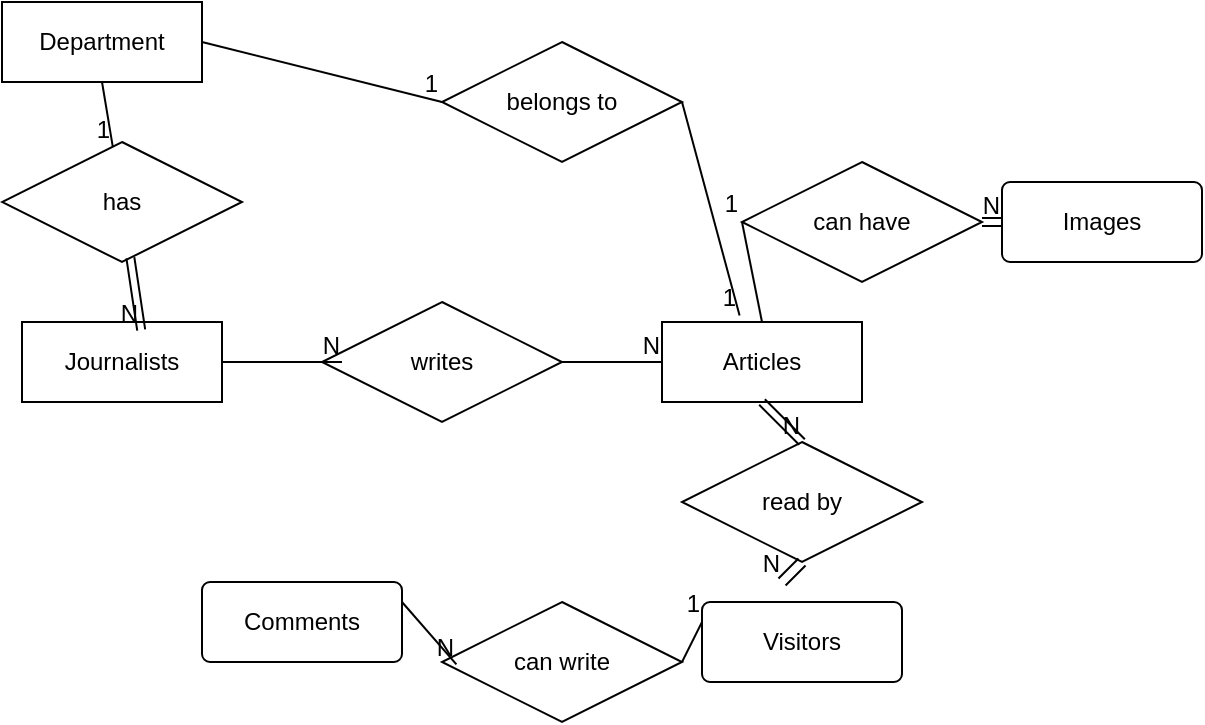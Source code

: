 <mxfile version="27.2.0">
  <diagram name="Page-1" id="e5uHtqJamplSsoj7FQeI">
    <mxGraphModel dx="1042" dy="527" grid="1" gridSize="10" guides="1" tooltips="1" connect="1" arrows="1" fold="1" page="1" pageScale="1" pageWidth="827" pageHeight="1169" math="0" shadow="0">
      <root>
        <mxCell id="0" />
        <mxCell id="1" parent="0" />
        <mxCell id="bsJzUgRQi4Uxfrx7q6GA-1" value="Images" style="rounded=1;arcSize=10;whiteSpace=wrap;html=1;align=center;" vertex="1" parent="1">
          <mxGeometry x="630" y="320" width="100" height="40" as="geometry" />
        </mxCell>
        <mxCell id="bsJzUgRQi4Uxfrx7q6GA-2" value="Articles" style="whiteSpace=wrap;html=1;align=center;" vertex="1" parent="1">
          <mxGeometry x="460" y="390" width="100" height="40" as="geometry" />
        </mxCell>
        <mxCell id="bsJzUgRQi4Uxfrx7q6GA-3" value="Journalists" style="whiteSpace=wrap;html=1;align=center;" vertex="1" parent="1">
          <mxGeometry x="140" y="390" width="100" height="40" as="geometry" />
        </mxCell>
        <mxCell id="bsJzUgRQi4Uxfrx7q6GA-4" value="Department" style="whiteSpace=wrap;html=1;align=center;" vertex="1" parent="1">
          <mxGeometry x="130" y="230" width="100" height="40" as="geometry" />
        </mxCell>
        <mxCell id="bsJzUgRQi4Uxfrx7q6GA-5" value="belongs to" style="shape=rhombus;perimeter=rhombusPerimeter;whiteSpace=wrap;html=1;align=center;" vertex="1" parent="1">
          <mxGeometry x="350" y="250" width="120" height="60" as="geometry" />
        </mxCell>
        <mxCell id="bsJzUgRQi4Uxfrx7q6GA-6" value="writes" style="shape=rhombus;perimeter=rhombusPerimeter;whiteSpace=wrap;html=1;align=center;" vertex="1" parent="1">
          <mxGeometry x="290" y="380" width="120" height="60" as="geometry" />
        </mxCell>
        <mxCell id="bsJzUgRQi4Uxfrx7q6GA-7" value="has" style="shape=rhombus;perimeter=rhombusPerimeter;whiteSpace=wrap;html=1;align=center;" vertex="1" parent="1">
          <mxGeometry x="130" y="300" width="120" height="60" as="geometry" />
        </mxCell>
        <mxCell id="bsJzUgRQi4Uxfrx7q6GA-8" value="can have" style="shape=rhombus;perimeter=rhombusPerimeter;whiteSpace=wrap;html=1;align=center;" vertex="1" parent="1">
          <mxGeometry x="500" y="310" width="120" height="60" as="geometry" />
        </mxCell>
        <mxCell id="bsJzUgRQi4Uxfrx7q6GA-9" value="Visitors" style="rounded=1;arcSize=10;whiteSpace=wrap;html=1;align=center;" vertex="1" parent="1">
          <mxGeometry x="480" y="530" width="100" height="40" as="geometry" />
        </mxCell>
        <mxCell id="bsJzUgRQi4Uxfrx7q6GA-10" value="read by" style="shape=rhombus;perimeter=rhombusPerimeter;whiteSpace=wrap;html=1;align=center;" vertex="1" parent="1">
          <mxGeometry x="470" y="450" width="120" height="60" as="geometry" />
        </mxCell>
        <mxCell id="bsJzUgRQi4Uxfrx7q6GA-11" value="Comments" style="rounded=1;arcSize=10;whiteSpace=wrap;html=1;align=center;" vertex="1" parent="1">
          <mxGeometry x="230" y="520" width="100" height="40" as="geometry" />
        </mxCell>
        <mxCell id="bsJzUgRQi4Uxfrx7q6GA-12" value="can write" style="shape=rhombus;perimeter=rhombusPerimeter;whiteSpace=wrap;html=1;align=center;" vertex="1" parent="1">
          <mxGeometry x="350" y="530" width="120" height="60" as="geometry" />
        </mxCell>
        <mxCell id="bsJzUgRQi4Uxfrx7q6GA-13" value="" style="endArrow=none;html=1;rounded=0;exitX=0.5;exitY=1;exitDx=0;exitDy=0;" edge="1" parent="1" source="bsJzUgRQi4Uxfrx7q6GA-4" target="bsJzUgRQi4Uxfrx7q6GA-7">
          <mxGeometry relative="1" as="geometry">
            <mxPoint x="330" y="400" as="sourcePoint" />
            <mxPoint x="490" y="400" as="targetPoint" />
          </mxGeometry>
        </mxCell>
        <mxCell id="bsJzUgRQi4Uxfrx7q6GA-14" value="1" style="resizable=0;html=1;whiteSpace=wrap;align=right;verticalAlign=bottom;" connectable="0" vertex="1" parent="bsJzUgRQi4Uxfrx7q6GA-13">
          <mxGeometry x="1" relative="1" as="geometry" />
        </mxCell>
        <mxCell id="bsJzUgRQi4Uxfrx7q6GA-15" value="" style="shape=link;html=1;rounded=0;entryX=0.596;entryY=0.1;entryDx=0;entryDy=0;entryPerimeter=0;" edge="1" parent="1" source="bsJzUgRQi4Uxfrx7q6GA-7" target="bsJzUgRQi4Uxfrx7q6GA-3">
          <mxGeometry relative="1" as="geometry">
            <mxPoint x="330" y="400" as="sourcePoint" />
            <mxPoint x="490" y="400" as="targetPoint" />
          </mxGeometry>
        </mxCell>
        <mxCell id="bsJzUgRQi4Uxfrx7q6GA-16" value="N" style="resizable=0;html=1;whiteSpace=wrap;align=right;verticalAlign=bottom;" connectable="0" vertex="1" parent="bsJzUgRQi4Uxfrx7q6GA-15">
          <mxGeometry x="1" relative="1" as="geometry" />
        </mxCell>
        <mxCell id="bsJzUgRQi4Uxfrx7q6GA-17" value="" style="endArrow=none;html=1;rounded=0;exitX=1;exitY=0.5;exitDx=0;exitDy=0;" edge="1" parent="1" source="bsJzUgRQi4Uxfrx7q6GA-3">
          <mxGeometry relative="1" as="geometry">
            <mxPoint x="330" y="400" as="sourcePoint" />
            <mxPoint x="300" y="410" as="targetPoint" />
          </mxGeometry>
        </mxCell>
        <mxCell id="bsJzUgRQi4Uxfrx7q6GA-18" value="N" style="resizable=0;html=1;whiteSpace=wrap;align=right;verticalAlign=bottom;" connectable="0" vertex="1" parent="bsJzUgRQi4Uxfrx7q6GA-17">
          <mxGeometry x="1" relative="1" as="geometry" />
        </mxCell>
        <mxCell id="bsJzUgRQi4Uxfrx7q6GA-19" value="" style="endArrow=none;html=1;rounded=0;exitX=1;exitY=0.5;exitDx=0;exitDy=0;entryX=0.388;entryY=-0.08;entryDx=0;entryDy=0;entryPerimeter=0;" edge="1" parent="1" source="bsJzUgRQi4Uxfrx7q6GA-5" target="bsJzUgRQi4Uxfrx7q6GA-2">
          <mxGeometry relative="1" as="geometry">
            <mxPoint x="330" y="400" as="sourcePoint" />
            <mxPoint x="490" y="400" as="targetPoint" />
          </mxGeometry>
        </mxCell>
        <mxCell id="bsJzUgRQi4Uxfrx7q6GA-20" value="1" style="resizable=0;html=1;whiteSpace=wrap;align=right;verticalAlign=bottom;" connectable="0" vertex="1" parent="bsJzUgRQi4Uxfrx7q6GA-19">
          <mxGeometry x="1" relative="1" as="geometry" />
        </mxCell>
        <mxCell id="bsJzUgRQi4Uxfrx7q6GA-21" value="" style="endArrow=none;html=1;rounded=0;exitX=1;exitY=0.5;exitDx=0;exitDy=0;entryX=0;entryY=0.5;entryDx=0;entryDy=0;" edge="1" parent="1" source="bsJzUgRQi4Uxfrx7q6GA-6" target="bsJzUgRQi4Uxfrx7q6GA-2">
          <mxGeometry relative="1" as="geometry">
            <mxPoint x="330" y="400" as="sourcePoint" />
            <mxPoint x="490" y="400" as="targetPoint" />
          </mxGeometry>
        </mxCell>
        <mxCell id="bsJzUgRQi4Uxfrx7q6GA-22" value="N" style="resizable=0;html=1;whiteSpace=wrap;align=right;verticalAlign=bottom;" connectable="0" vertex="1" parent="bsJzUgRQi4Uxfrx7q6GA-21">
          <mxGeometry x="1" relative="1" as="geometry" />
        </mxCell>
        <mxCell id="bsJzUgRQi4Uxfrx7q6GA-23" value="" style="endArrow=none;html=1;rounded=0;exitX=1;exitY=0.5;exitDx=0;exitDy=0;entryX=0;entryY=0.5;entryDx=0;entryDy=0;" edge="1" parent="1" source="bsJzUgRQi4Uxfrx7q6GA-4" target="bsJzUgRQi4Uxfrx7q6GA-5">
          <mxGeometry relative="1" as="geometry">
            <mxPoint x="330" y="400" as="sourcePoint" />
            <mxPoint x="490" y="400" as="targetPoint" />
          </mxGeometry>
        </mxCell>
        <mxCell id="bsJzUgRQi4Uxfrx7q6GA-24" value="1" style="resizable=0;html=1;whiteSpace=wrap;align=right;verticalAlign=bottom;" connectable="0" vertex="1" parent="bsJzUgRQi4Uxfrx7q6GA-23">
          <mxGeometry x="1" relative="1" as="geometry" />
        </mxCell>
        <mxCell id="bsJzUgRQi4Uxfrx7q6GA-25" value="" style="endArrow=none;html=1;rounded=0;entryX=0;entryY=0.5;entryDx=0;entryDy=0;exitX=0.5;exitY=0;exitDx=0;exitDy=0;" edge="1" parent="1" source="bsJzUgRQi4Uxfrx7q6GA-2" target="bsJzUgRQi4Uxfrx7q6GA-8">
          <mxGeometry relative="1" as="geometry">
            <mxPoint x="330" y="400" as="sourcePoint" />
            <mxPoint x="490" y="400" as="targetPoint" />
          </mxGeometry>
        </mxCell>
        <mxCell id="bsJzUgRQi4Uxfrx7q6GA-26" value="1" style="resizable=0;html=1;whiteSpace=wrap;align=right;verticalAlign=bottom;" connectable="0" vertex="1" parent="bsJzUgRQi4Uxfrx7q6GA-25">
          <mxGeometry x="1" relative="1" as="geometry" />
        </mxCell>
        <mxCell id="bsJzUgRQi4Uxfrx7q6GA-27" value="" style="shape=link;html=1;rounded=0;entryX=0;entryY=0.5;entryDx=0;entryDy=0;" edge="1" parent="1" target="bsJzUgRQi4Uxfrx7q6GA-1">
          <mxGeometry relative="1" as="geometry">
            <mxPoint x="620" y="340" as="sourcePoint" />
            <mxPoint x="490" y="400" as="targetPoint" />
          </mxGeometry>
        </mxCell>
        <mxCell id="bsJzUgRQi4Uxfrx7q6GA-28" value="N" style="resizable=0;html=1;whiteSpace=wrap;align=right;verticalAlign=bottom;" connectable="0" vertex="1" parent="bsJzUgRQi4Uxfrx7q6GA-27">
          <mxGeometry x="1" relative="1" as="geometry" />
        </mxCell>
        <mxCell id="bsJzUgRQi4Uxfrx7q6GA-29" value="" style="shape=link;html=1;rounded=0;entryX=0.5;entryY=0;entryDx=0;entryDy=0;exitX=0.5;exitY=1;exitDx=0;exitDy=0;" edge="1" parent="1" source="bsJzUgRQi4Uxfrx7q6GA-2" target="bsJzUgRQi4Uxfrx7q6GA-10">
          <mxGeometry relative="1" as="geometry">
            <mxPoint x="330" y="400" as="sourcePoint" />
            <mxPoint x="490" y="400" as="targetPoint" />
          </mxGeometry>
        </mxCell>
        <mxCell id="bsJzUgRQi4Uxfrx7q6GA-30" value="N" style="resizable=0;html=1;whiteSpace=wrap;align=right;verticalAlign=bottom;" connectable="0" vertex="1" parent="bsJzUgRQi4Uxfrx7q6GA-29">
          <mxGeometry x="1" relative="1" as="geometry" />
        </mxCell>
        <mxCell id="bsJzUgRQi4Uxfrx7q6GA-31" value="" style="shape=link;html=1;rounded=0;exitX=0.5;exitY=1;exitDx=0;exitDy=0;width=-5;" edge="1" parent="1" source="bsJzUgRQi4Uxfrx7q6GA-10">
          <mxGeometry relative="1" as="geometry">
            <mxPoint x="330" y="400" as="sourcePoint" />
            <mxPoint x="520" y="520" as="targetPoint" />
          </mxGeometry>
        </mxCell>
        <mxCell id="bsJzUgRQi4Uxfrx7q6GA-32" value="N" style="resizable=0;html=1;whiteSpace=wrap;align=right;verticalAlign=bottom;" connectable="0" vertex="1" parent="bsJzUgRQi4Uxfrx7q6GA-31">
          <mxGeometry x="1" relative="1" as="geometry" />
        </mxCell>
        <mxCell id="bsJzUgRQi4Uxfrx7q6GA-33" value="" style="endArrow=none;html=1;rounded=0;exitX=1;exitY=0.5;exitDx=0;exitDy=0;entryX=0;entryY=0.25;entryDx=0;entryDy=0;" edge="1" parent="1" source="bsJzUgRQi4Uxfrx7q6GA-12" target="bsJzUgRQi4Uxfrx7q6GA-9">
          <mxGeometry relative="1" as="geometry">
            <mxPoint x="330" y="400" as="sourcePoint" />
            <mxPoint x="490" y="400" as="targetPoint" />
          </mxGeometry>
        </mxCell>
        <mxCell id="bsJzUgRQi4Uxfrx7q6GA-34" value="1" style="resizable=0;html=1;whiteSpace=wrap;align=right;verticalAlign=bottom;" connectable="0" vertex="1" parent="bsJzUgRQi4Uxfrx7q6GA-33">
          <mxGeometry x="1" relative="1" as="geometry" />
        </mxCell>
        <mxCell id="bsJzUgRQi4Uxfrx7q6GA-35" value="" style="endArrow=none;html=1;rounded=0;exitX=1;exitY=0.25;exitDx=0;exitDy=0;entryX=0.06;entryY=0.52;entryDx=0;entryDy=0;entryPerimeter=0;" edge="1" parent="1" source="bsJzUgRQi4Uxfrx7q6GA-11" target="bsJzUgRQi4Uxfrx7q6GA-12">
          <mxGeometry relative="1" as="geometry">
            <mxPoint x="330" y="400" as="sourcePoint" />
            <mxPoint x="490" y="400" as="targetPoint" />
          </mxGeometry>
        </mxCell>
        <mxCell id="bsJzUgRQi4Uxfrx7q6GA-36" value="N" style="resizable=0;html=1;whiteSpace=wrap;align=right;verticalAlign=bottom;" connectable="0" vertex="1" parent="bsJzUgRQi4Uxfrx7q6GA-35">
          <mxGeometry x="1" relative="1" as="geometry" />
        </mxCell>
      </root>
    </mxGraphModel>
  </diagram>
</mxfile>
